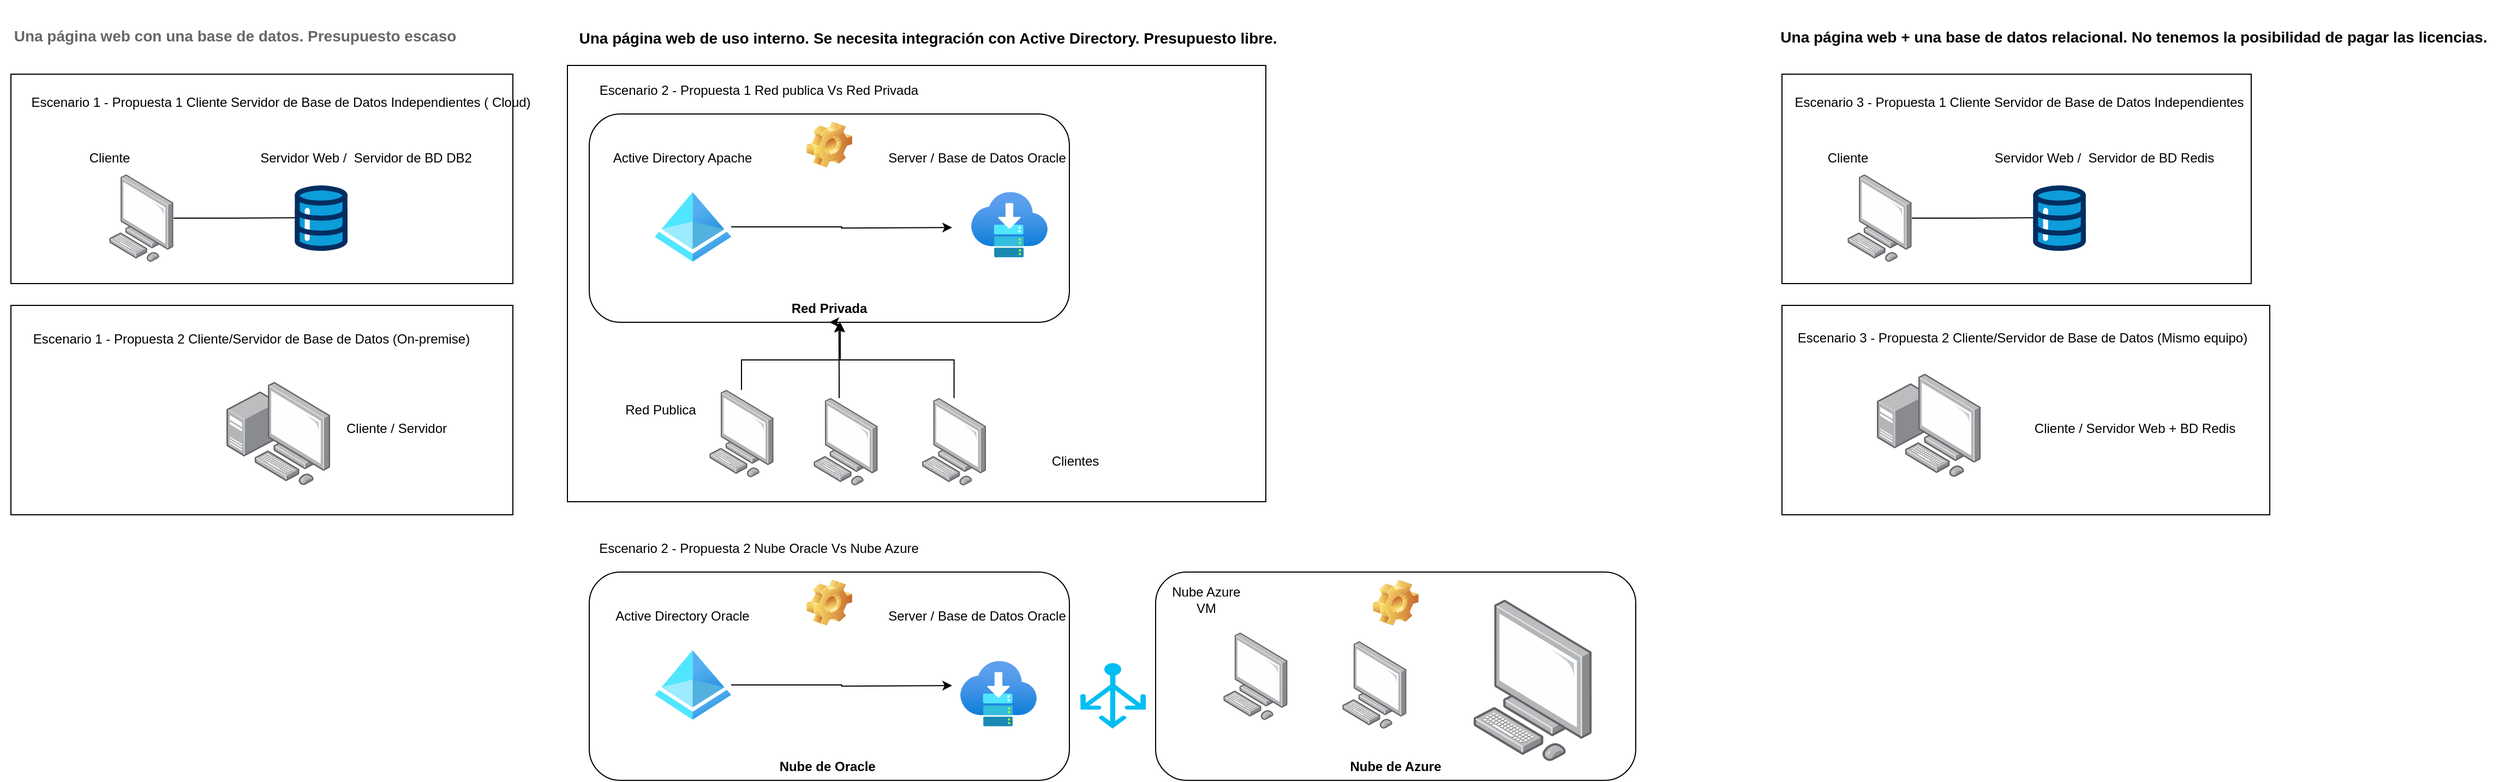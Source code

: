<mxfile version="22.1.21" type="github">
  <diagram name="Página-1" id="ES5V5NeKtLmDwc8uau69">
    <mxGraphModel dx="1398" dy="2111" grid="1" gridSize="10" guides="1" tooltips="1" connect="1" arrows="1" fold="1" page="1" pageScale="1" pageWidth="850" pageHeight="1100" math="0" shadow="0">
      <root>
        <mxCell id="0" />
        <mxCell id="1" parent="0" />
        <UserObject label="" treeRoot="1" id="Ii9kzY7oHffAlNrDL0KR-1">
          <mxCell style="whiteSpace=wrap;html=1;align=center;treeFolding=1;treeMoving=1;newEdgeStyle={&quot;edgeStyle&quot;:&quot;elbowEdgeStyle&quot;,&quot;startArrow&quot;:&quot;none&quot;,&quot;endArrow&quot;:&quot;none&quot;};" vertex="1" parent="1">
            <mxGeometry x="90" y="8" width="460" height="192" as="geometry" />
          </mxCell>
        </UserObject>
        <mxCell id="Ii9kzY7oHffAlNrDL0KR-9" style="edgeStyle=orthogonalEdgeStyle;rounded=0;orthogonalLoop=1;jettySize=auto;html=1;entryX=0.184;entryY=0.493;entryDx=0;entryDy=0;entryPerimeter=0;" edge="1" parent="1" source="Ii9kzY7oHffAlNrDL0KR-3" target="Ii9kzY7oHffAlNrDL0KR-5">
          <mxGeometry relative="1" as="geometry">
            <mxPoint x="280" y="140" as="targetPoint" />
          </mxGeometry>
        </mxCell>
        <mxCell id="Ii9kzY7oHffAlNrDL0KR-3" value="" style="image;points=[];aspect=fixed;html=1;align=center;shadow=0;dashed=0;image=img/lib/allied_telesis/computer_and_terminals/Personal_Computer.svg;" vertex="1" parent="1">
          <mxGeometry x="180" y="100" width="59.03" height="80" as="geometry" />
        </mxCell>
        <mxCell id="Ii9kzY7oHffAlNrDL0KR-5" value="" style="verticalLabelPosition=bottom;aspect=fixed;html=1;shape=mxgraph.salesforce.data;" vertex="1" parent="1">
          <mxGeometry x="350" y="110" width="48.6" height="60" as="geometry" />
        </mxCell>
        <mxCell id="Ii9kzY7oHffAlNrDL0KR-6" value="Escenario 1 - Propuesta 1 Cliente Servidor de Base de Datos Independientes ( Cloud)" style="text;html=1;align=center;verticalAlign=middle;resizable=0;points=[];autosize=1;strokeColor=none;fillColor=none;" vertex="1" parent="1">
          <mxGeometry x="97" y="19" width="480" height="30" as="geometry" />
        </mxCell>
        <UserObject label="" treeRoot="1" id="Ii9kzY7oHffAlNrDL0KR-11">
          <mxCell style="whiteSpace=wrap;html=1;align=center;treeFolding=1;treeMoving=1;newEdgeStyle={&quot;edgeStyle&quot;:&quot;elbowEdgeStyle&quot;,&quot;startArrow&quot;:&quot;none&quot;,&quot;endArrow&quot;:&quot;none&quot;};" vertex="1" parent="1">
            <mxGeometry x="90" y="220" width="460" height="192" as="geometry" />
          </mxCell>
        </UserObject>
        <mxCell id="Ii9kzY7oHffAlNrDL0KR-15" value="Escenario 1 - Propuesta 2 Cliente/Servidor de Base de Datos (On-premise)" style="text;html=1;align=center;verticalAlign=middle;resizable=0;points=[];autosize=1;strokeColor=none;fillColor=none;" vertex="1" parent="1">
          <mxGeometry x="100" y="235.5" width="420" height="30" as="geometry" />
        </mxCell>
        <mxCell id="Ii9kzY7oHffAlNrDL0KR-16" value="" style="image;points=[];aspect=fixed;html=1;align=center;shadow=0;dashed=0;image=img/lib/allied_telesis/computer_and_terminals/Personal_Computer_with_Server.svg;" vertex="1" parent="1">
          <mxGeometry x="287.5" y="290" width="95" height="95" as="geometry" />
        </mxCell>
        <UserObject label="" treeRoot="1" id="Ii9kzY7oHffAlNrDL0KR-17">
          <mxCell style="whiteSpace=wrap;html=1;align=center;treeFolding=1;treeMoving=1;newEdgeStyle={&quot;edgeStyle&quot;:&quot;elbowEdgeStyle&quot;,&quot;startArrow&quot;:&quot;none&quot;,&quot;endArrow&quot;:&quot;none&quot;};" vertex="1" parent="1">
            <mxGeometry x="600" width="640" height="400" as="geometry" />
          </mxCell>
        </UserObject>
        <mxCell id="Ii9kzY7oHffAlNrDL0KR-19" value="" style="image;points=[];aspect=fixed;html=1;align=center;shadow=0;dashed=0;image=img/lib/allied_telesis/computer_and_terminals/Personal_Computer.svg;" vertex="1" parent="1">
          <mxGeometry x="730" y="297.5" width="59.03" height="80" as="geometry" />
        </mxCell>
        <mxCell id="Ii9kzY7oHffAlNrDL0KR-21" value="Escenario 2 - Propuesta 1 Red publica Vs Red Privada" style="text;html=1;align=center;verticalAlign=middle;resizable=0;points=[];autosize=1;strokeColor=none;fillColor=none;" vertex="1" parent="1">
          <mxGeometry x="615" y="8" width="320" height="30" as="geometry" />
        </mxCell>
        <mxCell id="Ii9kzY7oHffAlNrDL0KR-22" value="&lt;span style=&quot;font-family: Rajdhani, sans-serif; color: rgb(102, 102, 102); background-color: transparent; font-weight: 700; font-variant-numeric: normal; font-variant-east-asian: normal; font-variant-alternates: normal; font-variant-position: normal; vertical-align: baseline;&quot;&gt;&lt;font style=&quot;font-size: 14px;&quot;&gt;Una página web con una base de datos. Presupuesto escaso&lt;/font&gt;&lt;/span&gt;&lt;span id=&quot;docs-internal-guid-23f4982b-7fff-37f4-737f-ac4e86f17d40&quot;&gt;&lt;/span&gt;" style="text;html=1;align=center;verticalAlign=middle;resizable=0;points=[];autosize=1;strokeColor=none;fillColor=none;fontSize=20;" vertex="1" parent="1">
          <mxGeometry x="80" y="-50" width="430" height="40" as="geometry" />
        </mxCell>
        <mxCell id="Ii9kzY7oHffAlNrDL0KR-24" value="Una página web de uso interno. Se necesita integración con Active Directory. Presupuesto libre." style="text;html=1;align=center;verticalAlign=middle;resizable=0;points=[];autosize=1;strokeColor=none;fillColor=none;fontFamily=Helvetica;fontStyle=1;fontSize=14;" vertex="1" parent="1">
          <mxGeometry x="600" y="-40" width="660" height="30" as="geometry" />
        </mxCell>
        <mxCell id="Ii9kzY7oHffAlNrDL0KR-26" value="Red Privada" style="label;whiteSpace=wrap;html=1;align=center;verticalAlign=bottom;spacingLeft=0;spacingBottom=4;imageAlign=center;imageVerticalAlign=top;image=img/clipart/Gear_128x128.png" vertex="1" parent="1">
          <mxGeometry x="620" y="44.5" width="440" height="191" as="geometry" />
        </mxCell>
        <mxCell id="Ii9kzY7oHffAlNrDL0KR-27" value="" style="image;aspect=fixed;html=1;points=[];align=center;fontSize=12;image=img/lib/azure2/identity/Azure_Active_Directory.svg;" vertex="1" parent="1">
          <mxGeometry x="680" y="116" width="70" height="64" as="geometry" />
        </mxCell>
        <mxCell id="Ii9kzY7oHffAlNrDL0KR-18" style="edgeStyle=orthogonalEdgeStyle;rounded=0;orthogonalLoop=1;jettySize=auto;html=1;entryX=0.5;entryY=1;entryDx=0;entryDy=0;" edge="1" parent="1" source="Ii9kzY7oHffAlNrDL0KR-19" target="Ii9kzY7oHffAlNrDL0KR-26">
          <mxGeometry relative="1" as="geometry">
            <mxPoint x="760" y="140" as="targetPoint" />
            <Array as="points">
              <mxPoint x="760" y="270" />
              <mxPoint x="850" y="270" />
              <mxPoint x="850" y="236" />
            </Array>
          </mxGeometry>
        </mxCell>
        <mxCell id="Ii9kzY7oHffAlNrDL0KR-30" style="edgeStyle=orthogonalEdgeStyle;rounded=0;orthogonalLoop=1;jettySize=auto;html=1;entryX=0.465;entryY=0.693;entryDx=0;entryDy=0;entryPerimeter=0;" edge="1" parent="1" source="Ii9kzY7oHffAlNrDL0KR-27">
          <mxGeometry relative="1" as="geometry">
            <mxPoint x="952.605" y="148.58" as="targetPoint" />
          </mxGeometry>
        </mxCell>
        <mxCell id="Ii9kzY7oHffAlNrDL0KR-31" value="Server / Base de Datos Oracle" style="text;html=1;align=center;verticalAlign=middle;resizable=0;points=[];autosize=1;strokeColor=none;fillColor=none;" vertex="1" parent="1">
          <mxGeometry x="880" y="70" width="190" height="30" as="geometry" />
        </mxCell>
        <mxCell id="Ii9kzY7oHffAlNrDL0KR-32" value="Active Directory Apache" style="text;html=1;align=center;verticalAlign=middle;resizable=0;points=[];autosize=1;strokeColor=none;fillColor=none;" vertex="1" parent="1">
          <mxGeometry x="630" y="70" width="150" height="30" as="geometry" />
        </mxCell>
        <mxCell id="Ii9kzY7oHffAlNrDL0KR-33" value="Clientes" style="text;html=1;align=center;verticalAlign=middle;resizable=0;points=[];autosize=1;strokeColor=none;fillColor=none;" vertex="1" parent="1">
          <mxGeometry x="1030" y="347.5" width="70" height="30" as="geometry" />
        </mxCell>
        <mxCell id="Ii9kzY7oHffAlNrDL0KR-34" value="" style="image;points=[];aspect=fixed;html=1;align=center;shadow=0;dashed=0;image=img/lib/allied_telesis/computer_and_terminals/Personal_Computer.svg;" vertex="1" parent="1">
          <mxGeometry x="825.48" y="305" width="59.03" height="80" as="geometry" />
        </mxCell>
        <mxCell id="Ii9kzY7oHffAlNrDL0KR-37" style="edgeStyle=orthogonalEdgeStyle;rounded=0;orthogonalLoop=1;jettySize=auto;html=1;" edge="1" parent="1" source="Ii9kzY7oHffAlNrDL0KR-35" target="Ii9kzY7oHffAlNrDL0KR-26">
          <mxGeometry relative="1" as="geometry">
            <Array as="points">
              <mxPoint x="954" y="270" />
              <mxPoint x="850" y="270" />
            </Array>
          </mxGeometry>
        </mxCell>
        <mxCell id="Ii9kzY7oHffAlNrDL0KR-35" value="" style="image;points=[];aspect=fixed;html=1;align=center;shadow=0;dashed=0;image=img/lib/allied_telesis/computer_and_terminals/Personal_Computer.svg;" vertex="1" parent="1">
          <mxGeometry x="924.78" y="305" width="59.03" height="80" as="geometry" />
        </mxCell>
        <mxCell id="Ii9kzY7oHffAlNrDL0KR-36" style="edgeStyle=orthogonalEdgeStyle;rounded=0;orthogonalLoop=1;jettySize=auto;html=1;entryX=0.52;entryY=1.001;entryDx=0;entryDy=0;entryPerimeter=0;" edge="1" parent="1" source="Ii9kzY7oHffAlNrDL0KR-34" target="Ii9kzY7oHffAlNrDL0KR-26">
          <mxGeometry relative="1" as="geometry">
            <Array as="points">
              <mxPoint x="849" y="290" />
              <mxPoint x="849" y="290" />
            </Array>
          </mxGeometry>
        </mxCell>
        <mxCell id="Ii9kzY7oHffAlNrDL0KR-38" value="Red Publica" style="text;html=1;align=center;verticalAlign=middle;resizable=0;points=[];autosize=1;strokeColor=none;fillColor=none;" vertex="1" parent="1">
          <mxGeometry x="640" y="301" width="90" height="30" as="geometry" />
        </mxCell>
        <mxCell id="Ii9kzY7oHffAlNrDL0KR-39" value="Cliente / Servidor" style="text;html=1;align=center;verticalAlign=middle;resizable=0;points=[];autosize=1;strokeColor=none;fillColor=none;" vertex="1" parent="1">
          <mxGeometry x="382.5" y="317.5" width="120" height="30" as="geometry" />
        </mxCell>
        <mxCell id="Ii9kzY7oHffAlNrDL0KR-40" value="Cliente" style="text;html=1;align=center;verticalAlign=middle;resizable=0;points=[];autosize=1;strokeColor=none;fillColor=none;" vertex="1" parent="1">
          <mxGeometry x="150" y="70" width="60" height="30" as="geometry" />
        </mxCell>
        <mxCell id="Ii9kzY7oHffAlNrDL0KR-41" value="Servidor Web /&amp;nbsp; Servidor de BD DB2" style="text;html=1;align=center;verticalAlign=middle;resizable=0;points=[];autosize=1;strokeColor=none;fillColor=none;" vertex="1" parent="1">
          <mxGeometry x="305" y="70" width="220" height="30" as="geometry" />
        </mxCell>
        <UserObject label="" treeRoot="1" id="Ii9kzY7oHffAlNrDL0KR-42">
          <mxCell style="whiteSpace=wrap;html=1;align=center;treeFolding=1;treeMoving=1;newEdgeStyle={&quot;edgeStyle&quot;:&quot;elbowEdgeStyle&quot;,&quot;startArrow&quot;:&quot;none&quot;,&quot;endArrow&quot;:&quot;none&quot;};verticalLabelPosition=bottom;verticalAlign=top;strokeColor=none;fillColor=#00BEF2;shape=mxgraph.azure.load_balancer_generic;pointerEvents=1;" vertex="1" parent="1">
            <mxGeometry x="1070" y="548" width="60" height="60" as="geometry" />
          </mxCell>
        </UserObject>
        <mxCell id="Ii9kzY7oHffAlNrDL0KR-44" value="Escenario 2 - Propuesta 2 Nube Oracle Vs Nube Azure" style="text;html=1;align=center;verticalAlign=middle;resizable=0;points=[];autosize=1;strokeColor=none;fillColor=none;" vertex="1" parent="1">
          <mxGeometry x="615" y="428" width="320" height="30" as="geometry" />
        </mxCell>
        <mxCell id="Ii9kzY7oHffAlNrDL0KR-45" value="Nube de Oracle&amp;nbsp;" style="label;whiteSpace=wrap;html=1;align=center;verticalAlign=bottom;spacingLeft=0;spacingBottom=4;imageAlign=center;imageVerticalAlign=top;image=img/clipart/Gear_128x128.png" vertex="1" parent="1">
          <mxGeometry x="620" y="464.5" width="440" height="191" as="geometry" />
        </mxCell>
        <mxCell id="Ii9kzY7oHffAlNrDL0KR-47" value="" style="image;aspect=fixed;html=1;points=[];align=center;fontSize=12;image=img/lib/azure2/identity/Azure_Active_Directory.svg;" vertex="1" parent="1">
          <mxGeometry x="680" y="536" width="70" height="64" as="geometry" />
        </mxCell>
        <mxCell id="Ii9kzY7oHffAlNrDL0KR-49" style="edgeStyle=orthogonalEdgeStyle;rounded=0;orthogonalLoop=1;jettySize=auto;html=1;entryX=0.465;entryY=0.693;entryDx=0;entryDy=0;entryPerimeter=0;" edge="1" parent="1" source="Ii9kzY7oHffAlNrDL0KR-47">
          <mxGeometry relative="1" as="geometry">
            <mxPoint x="952.605" y="568.58" as="targetPoint" />
          </mxGeometry>
        </mxCell>
        <mxCell id="Ii9kzY7oHffAlNrDL0KR-50" value="Server / Base de Datos Oracle" style="text;html=1;align=center;verticalAlign=middle;resizable=0;points=[];autosize=1;strokeColor=none;fillColor=none;" vertex="1" parent="1">
          <mxGeometry x="880" y="490" width="190" height="30" as="geometry" />
        </mxCell>
        <mxCell id="Ii9kzY7oHffAlNrDL0KR-51" value="Active Directory Oracle" style="text;html=1;align=center;verticalAlign=middle;resizable=0;points=[];autosize=1;strokeColor=none;fillColor=none;" vertex="1" parent="1">
          <mxGeometry x="630" y="490" width="150" height="30" as="geometry" />
        </mxCell>
        <mxCell id="Ii9kzY7oHffAlNrDL0KR-52" value="Clientes" style="text;html=1;align=center;verticalAlign=middle;resizable=0;points=[];autosize=1;strokeColor=none;fillColor=none;" vertex="1" parent="1">
          <mxGeometry x="1200.97" y="616" width="70" height="30" as="geometry" />
        </mxCell>
        <mxCell id="Ii9kzY7oHffAlNrDL0KR-55" value="" style="image;points=[];aspect=fixed;html=1;align=center;shadow=0;dashed=0;image=img/lib/allied_telesis/computer_and_terminals/Personal_Computer.svg;" vertex="1" parent="1">
          <mxGeometry x="1410" y="536" width="59.03" height="80" as="geometry" />
        </mxCell>
        <mxCell id="Ii9kzY7oHffAlNrDL0KR-58" value="Nube de Azure" style="label;whiteSpace=wrap;html=1;align=center;verticalAlign=bottom;spacingLeft=0;spacingBottom=4;imageAlign=center;imageVerticalAlign=top;image=img/clipart/Gear_128x128.png" vertex="1" parent="1">
          <mxGeometry x="1139" y="464.5" width="440" height="191" as="geometry" />
        </mxCell>
        <mxCell id="Ii9kzY7oHffAlNrDL0KR-53" value="" style="image;points=[];aspect=fixed;html=1;align=center;shadow=0;dashed=0;image=img/lib/allied_telesis/computer_and_terminals/Personal_Computer.svg;" vertex="1" parent="1">
          <mxGeometry x="1310" y="528" width="59.03" height="80" as="geometry" />
        </mxCell>
        <mxCell id="Ii9kzY7oHffAlNrDL0KR-43" value="" style="image;points=[];aspect=fixed;html=1;align=center;shadow=0;dashed=0;image=img/lib/allied_telesis/computer_and_terminals/Personal_Computer.svg;" vertex="1" parent="1">
          <mxGeometry x="1200.97" y="520" width="59.03" height="80" as="geometry" />
        </mxCell>
        <mxCell id="Ii9kzY7oHffAlNrDL0KR-61" value="" style="image;points=[];aspect=fixed;html=1;align=center;shadow=0;dashed=0;image=img/lib/allied_telesis/computer_and_terminals/Personal_Computer.svg;" vertex="1" parent="1">
          <mxGeometry x="1430" y="490" width="109.03" height="147.76" as="geometry" />
        </mxCell>
        <mxCell id="Ii9kzY7oHffAlNrDL0KR-57" value="Nube Azure&lt;br&gt;VM" style="text;html=1;align=center;verticalAlign=middle;resizable=0;points=[];autosize=1;strokeColor=none;fillColor=none;" vertex="1" parent="1">
          <mxGeometry x="1140" y="470" width="90" height="40" as="geometry" />
        </mxCell>
        <mxCell id="Ii9kzY7oHffAlNrDL0KR-4" value="" style="image;aspect=fixed;html=1;points=[];align=center;fontSize=12;image=img/lib/azure2/general/Service_Bus.svg;" vertex="1" parent="1">
          <mxGeometry x="970" y="116" width="70" height="60" as="geometry" />
        </mxCell>
        <mxCell id="Ii9kzY7oHffAlNrDL0KR-64" value="" style="image;aspect=fixed;html=1;points=[];align=center;fontSize=12;image=img/lib/azure2/general/Service_Bus.svg;" vertex="1" parent="1">
          <mxGeometry x="960" y="546" width="70" height="60" as="geometry" />
        </mxCell>
        <mxCell id="Ii9kzY7oHffAlNrDL0KR-66" value="&lt;div style=&quot;font-size: 14px;&quot;&gt;&lt;br style=&quot;font-size: 14px;&quot;&gt;&lt;/div&gt;&lt;div style=&quot;font-size: 14px;&quot;&gt;Una página web + una base de datos relacional. No tenemos la posibilidad de pagar las licencias.&lt;/div&gt;" style="text;html=1;align=center;verticalAlign=middle;resizable=0;points=[];autosize=1;strokeColor=none;fillColor=none;fontStyle=1;fontSize=14;" vertex="1" parent="1">
          <mxGeometry x="1700" y="-60" width="670" height="50" as="geometry" />
        </mxCell>
        <UserObject label="" treeRoot="1" id="Ii9kzY7oHffAlNrDL0KR-67">
          <mxCell style="whiteSpace=wrap;html=1;align=center;treeFolding=1;treeMoving=1;newEdgeStyle={&quot;edgeStyle&quot;:&quot;elbowEdgeStyle&quot;,&quot;startArrow&quot;:&quot;none&quot;,&quot;endArrow&quot;:&quot;none&quot;};" vertex="1" parent="1">
            <mxGeometry x="1713" y="8" width="430" height="192" as="geometry" />
          </mxCell>
        </UserObject>
        <mxCell id="Ii9kzY7oHffAlNrDL0KR-68" style="edgeStyle=orthogonalEdgeStyle;rounded=0;orthogonalLoop=1;jettySize=auto;html=1;entryX=0.184;entryY=0.493;entryDx=0;entryDy=0;entryPerimeter=0;" edge="1" parent="1" source="Ii9kzY7oHffAlNrDL0KR-69" target="Ii9kzY7oHffAlNrDL0KR-70">
          <mxGeometry relative="1" as="geometry">
            <mxPoint x="1873" y="140" as="targetPoint" />
          </mxGeometry>
        </mxCell>
        <mxCell id="Ii9kzY7oHffAlNrDL0KR-69" value="" style="image;points=[];aspect=fixed;html=1;align=center;shadow=0;dashed=0;image=img/lib/allied_telesis/computer_and_terminals/Personal_Computer.svg;" vertex="1" parent="1">
          <mxGeometry x="1773" y="100" width="59.03" height="80" as="geometry" />
        </mxCell>
        <mxCell id="Ii9kzY7oHffAlNrDL0KR-70" value="" style="verticalLabelPosition=bottom;aspect=fixed;html=1;shape=mxgraph.salesforce.data;" vertex="1" parent="1">
          <mxGeometry x="1943" y="110" width="48.6" height="60" as="geometry" />
        </mxCell>
        <mxCell id="Ii9kzY7oHffAlNrDL0KR-71" value="Escenario 3 - Propuesta 1 Cliente Servidor de Base de Datos Independientes" style="text;html=1;align=center;verticalAlign=middle;resizable=0;points=[];autosize=1;strokeColor=none;fillColor=none;" vertex="1" parent="1">
          <mxGeometry x="1710" y="19" width="440" height="30" as="geometry" />
        </mxCell>
        <UserObject label="" treeRoot="1" id="Ii9kzY7oHffAlNrDL0KR-72">
          <mxCell style="whiteSpace=wrap;html=1;align=center;treeFolding=1;treeMoving=1;newEdgeStyle={&quot;edgeStyle&quot;:&quot;elbowEdgeStyle&quot;,&quot;startArrow&quot;:&quot;none&quot;,&quot;endArrow&quot;:&quot;none&quot;};" vertex="1" parent="1">
            <mxGeometry x="1713" y="220" width="447" height="192" as="geometry" />
          </mxCell>
        </UserObject>
        <mxCell id="Ii9kzY7oHffAlNrDL0KR-73" value="Escenario 3 - Propuesta 2 Cliente/Servidor de Base de Datos (Mismo equipo)" style="text;html=1;align=center;verticalAlign=middle;resizable=0;points=[];autosize=1;strokeColor=none;fillColor=none;" vertex="1" parent="1">
          <mxGeometry x="1713" y="235" width="440" height="30" as="geometry" />
        </mxCell>
        <mxCell id="Ii9kzY7oHffAlNrDL0KR-74" value="" style="image;points=[];aspect=fixed;html=1;align=center;shadow=0;dashed=0;image=img/lib/allied_telesis/computer_and_terminals/Personal_Computer_with_Server.svg;" vertex="1" parent="1">
          <mxGeometry x="1800" y="282.5" width="95" height="95" as="geometry" />
        </mxCell>
        <mxCell id="Ii9kzY7oHffAlNrDL0KR-75" value="Cliente / Servidor Web + BD Redis" style="text;html=1;align=center;verticalAlign=middle;resizable=0;points=[];autosize=1;strokeColor=none;fillColor=none;" vertex="1" parent="1">
          <mxGeometry x="1930.5" y="317.5" width="210" height="30" as="geometry" />
        </mxCell>
        <mxCell id="Ii9kzY7oHffAlNrDL0KR-76" value="Cliente" style="text;html=1;align=center;verticalAlign=middle;resizable=0;points=[];autosize=1;strokeColor=none;fillColor=none;" vertex="1" parent="1">
          <mxGeometry x="1743" y="70" width="60" height="30" as="geometry" />
        </mxCell>
        <mxCell id="Ii9kzY7oHffAlNrDL0KR-77" value="Servidor Web /&amp;nbsp; Servidor de BD Redis" style="text;html=1;align=center;verticalAlign=middle;resizable=0;points=[];autosize=1;strokeColor=none;fillColor=none;" vertex="1" parent="1">
          <mxGeometry x="1898" y="70" width="220" height="30" as="geometry" />
        </mxCell>
      </root>
    </mxGraphModel>
  </diagram>
</mxfile>
